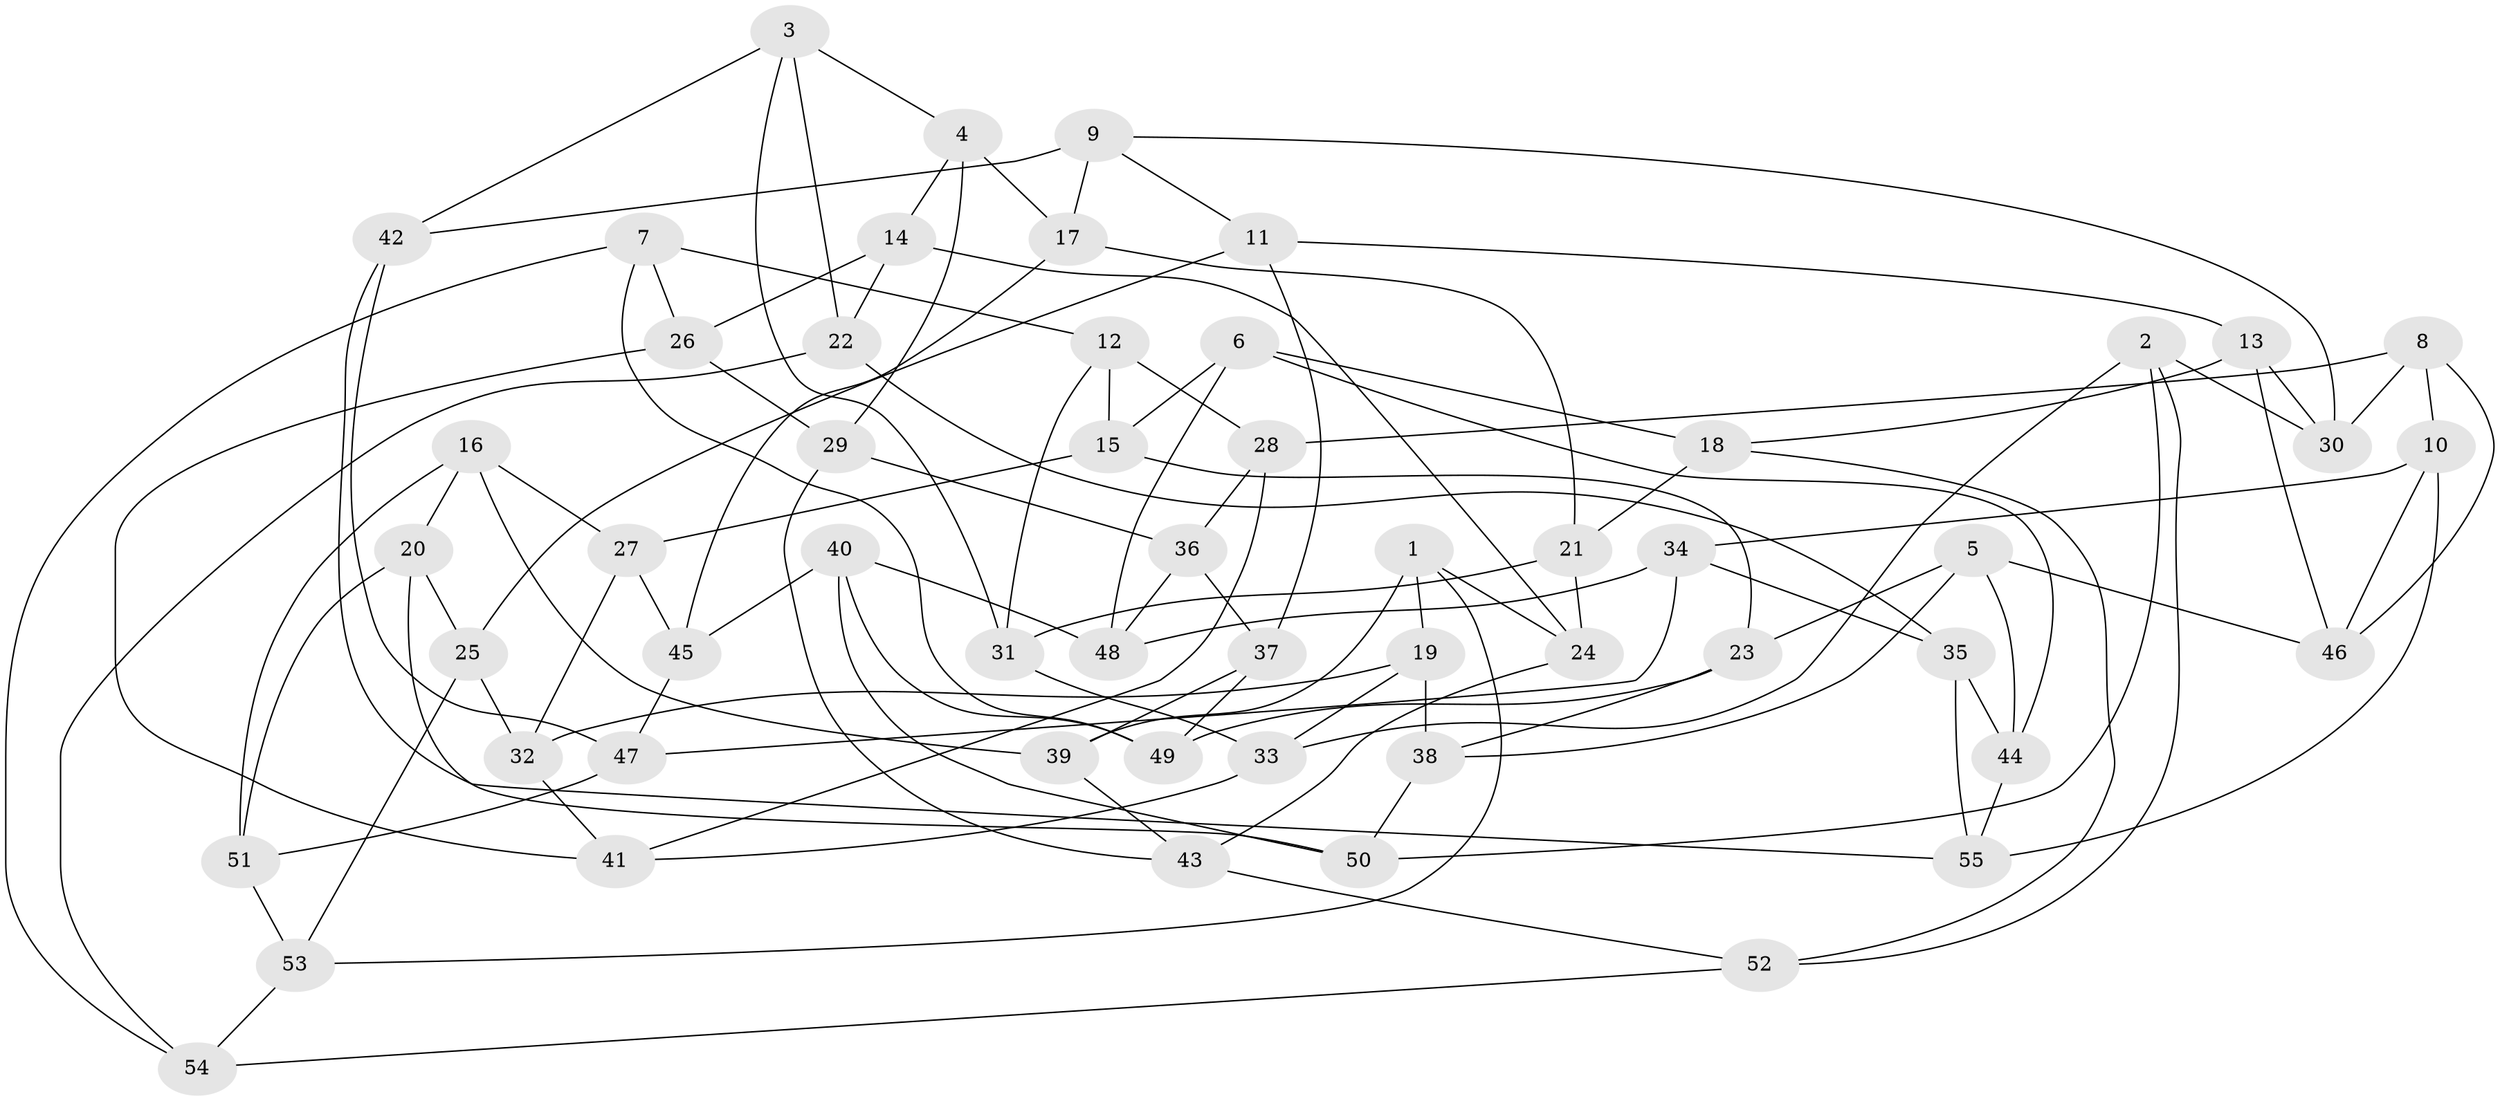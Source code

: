 // Generated by graph-tools (version 1.1) at 2025/03/03/09/25 03:03:07]
// undirected, 55 vertices, 110 edges
graph export_dot {
graph [start="1"]
  node [color=gray90,style=filled];
  1;
  2;
  3;
  4;
  5;
  6;
  7;
  8;
  9;
  10;
  11;
  12;
  13;
  14;
  15;
  16;
  17;
  18;
  19;
  20;
  21;
  22;
  23;
  24;
  25;
  26;
  27;
  28;
  29;
  30;
  31;
  32;
  33;
  34;
  35;
  36;
  37;
  38;
  39;
  40;
  41;
  42;
  43;
  44;
  45;
  46;
  47;
  48;
  49;
  50;
  51;
  52;
  53;
  54;
  55;
  1 -- 19;
  1 -- 39;
  1 -- 24;
  1 -- 53;
  2 -- 30;
  2 -- 50;
  2 -- 52;
  2 -- 33;
  3 -- 31;
  3 -- 4;
  3 -- 42;
  3 -- 22;
  4 -- 29;
  4 -- 14;
  4 -- 17;
  5 -- 46;
  5 -- 44;
  5 -- 23;
  5 -- 38;
  6 -- 18;
  6 -- 15;
  6 -- 48;
  6 -- 44;
  7 -- 49;
  7 -- 12;
  7 -- 54;
  7 -- 26;
  8 -- 28;
  8 -- 10;
  8 -- 46;
  8 -- 30;
  9 -- 30;
  9 -- 42;
  9 -- 17;
  9 -- 11;
  10 -- 46;
  10 -- 34;
  10 -- 55;
  11 -- 37;
  11 -- 13;
  11 -- 25;
  12 -- 15;
  12 -- 28;
  12 -- 31;
  13 -- 46;
  13 -- 30;
  13 -- 18;
  14 -- 26;
  14 -- 24;
  14 -- 22;
  15 -- 27;
  15 -- 23;
  16 -- 20;
  16 -- 39;
  16 -- 51;
  16 -- 27;
  17 -- 21;
  17 -- 45;
  18 -- 21;
  18 -- 52;
  19 -- 38;
  19 -- 32;
  19 -- 33;
  20 -- 51;
  20 -- 25;
  20 -- 50;
  21 -- 24;
  21 -- 31;
  22 -- 35;
  22 -- 54;
  23 -- 38;
  23 -- 49;
  24 -- 43;
  25 -- 32;
  25 -- 53;
  26 -- 41;
  26 -- 29;
  27 -- 45;
  27 -- 32;
  28 -- 41;
  28 -- 36;
  29 -- 36;
  29 -- 43;
  31 -- 33;
  32 -- 41;
  33 -- 41;
  34 -- 35;
  34 -- 47;
  34 -- 48;
  35 -- 55;
  35 -- 44;
  36 -- 48;
  36 -- 37;
  37 -- 39;
  37 -- 49;
  38 -- 50;
  39 -- 43;
  40 -- 45;
  40 -- 49;
  40 -- 48;
  40 -- 50;
  42 -- 47;
  42 -- 55;
  43 -- 52;
  44 -- 55;
  45 -- 47;
  47 -- 51;
  51 -- 53;
  52 -- 54;
  53 -- 54;
}
